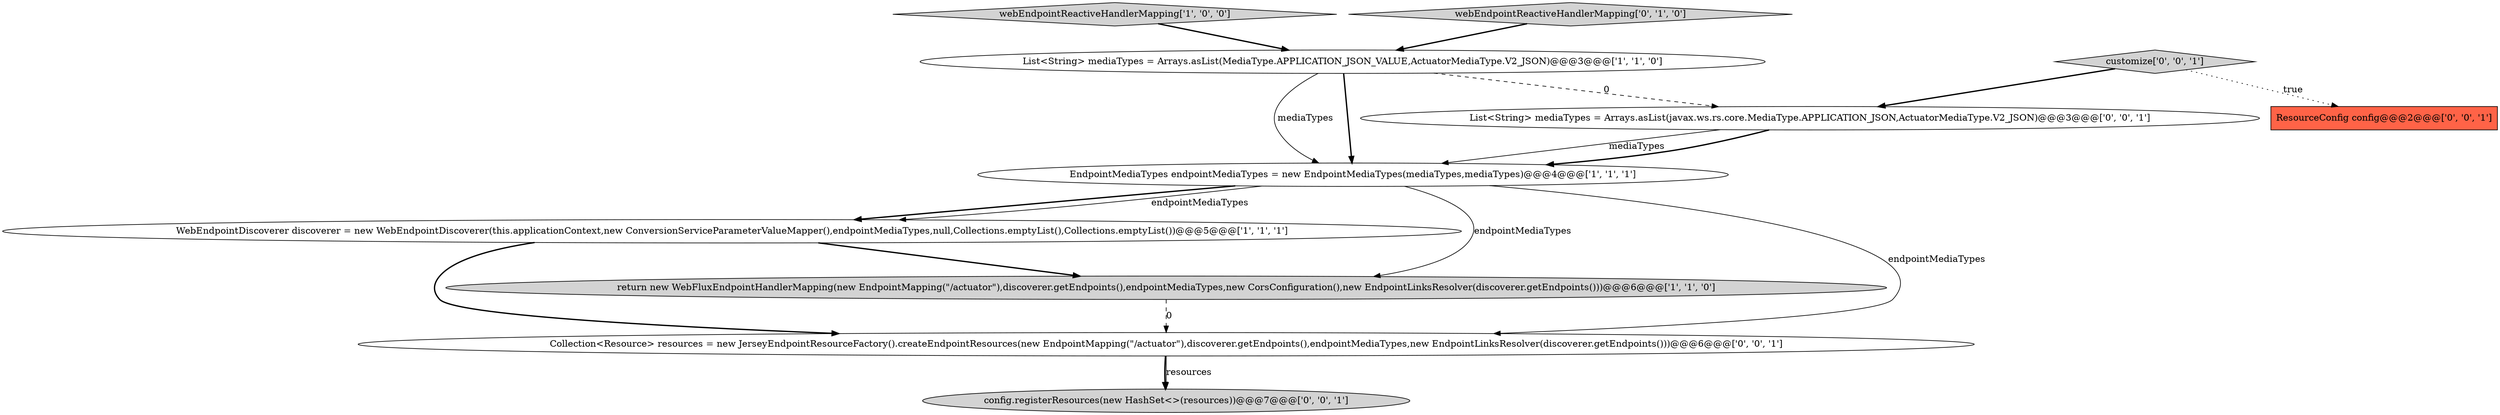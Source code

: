 digraph {
1 [style = filled, label = "List<String> mediaTypes = Arrays.asList(MediaType.APPLICATION_JSON_VALUE,ActuatorMediaType.V2_JSON)@@@3@@@['1', '1', '0']", fillcolor = white, shape = ellipse image = "AAA0AAABBB1BBB"];
9 [style = filled, label = "customize['0', '0', '1']", fillcolor = lightgray, shape = diamond image = "AAA0AAABBB3BBB"];
0 [style = filled, label = "webEndpointReactiveHandlerMapping['1', '0', '0']", fillcolor = lightgray, shape = diamond image = "AAA0AAABBB1BBB"];
4 [style = filled, label = "WebEndpointDiscoverer discoverer = new WebEndpointDiscoverer(this.applicationContext,new ConversionServiceParameterValueMapper(),endpointMediaTypes,null,Collections.emptyList(),Collections.emptyList())@@@5@@@['1', '1', '1']", fillcolor = white, shape = ellipse image = "AAA0AAABBB1BBB"];
5 [style = filled, label = "webEndpointReactiveHandlerMapping['0', '1', '0']", fillcolor = lightgray, shape = diamond image = "AAA0AAABBB2BBB"];
2 [style = filled, label = "EndpointMediaTypes endpointMediaTypes = new EndpointMediaTypes(mediaTypes,mediaTypes)@@@4@@@['1', '1', '1']", fillcolor = white, shape = ellipse image = "AAA0AAABBB1BBB"];
10 [style = filled, label = "config.registerResources(new HashSet<>(resources))@@@7@@@['0', '0', '1']", fillcolor = lightgray, shape = ellipse image = "AAA0AAABBB3BBB"];
3 [style = filled, label = "return new WebFluxEndpointHandlerMapping(new EndpointMapping(\"/actuator\"),discoverer.getEndpoints(),endpointMediaTypes,new CorsConfiguration(),new EndpointLinksResolver(discoverer.getEndpoints()))@@@6@@@['1', '1', '0']", fillcolor = lightgray, shape = ellipse image = "AAA0AAABBB1BBB"];
6 [style = filled, label = "List<String> mediaTypes = Arrays.asList(javax.ws.rs.core.MediaType.APPLICATION_JSON,ActuatorMediaType.V2_JSON)@@@3@@@['0', '0', '1']", fillcolor = white, shape = ellipse image = "AAA0AAABBB3BBB"];
8 [style = filled, label = "Collection<Resource> resources = new JerseyEndpointResourceFactory().createEndpointResources(new EndpointMapping(\"/actuator\"),discoverer.getEndpoints(),endpointMediaTypes,new EndpointLinksResolver(discoverer.getEndpoints()))@@@6@@@['0', '0', '1']", fillcolor = white, shape = ellipse image = "AAA0AAABBB3BBB"];
7 [style = filled, label = "ResourceConfig config@@@2@@@['0', '0', '1']", fillcolor = tomato, shape = box image = "AAA0AAABBB3BBB"];
1->6 [style = dashed, label="0"];
6->2 [style = solid, label="mediaTypes"];
5->1 [style = bold, label=""];
3->8 [style = dashed, label="0"];
2->3 [style = solid, label="endpointMediaTypes"];
2->4 [style = bold, label=""];
4->8 [style = bold, label=""];
1->2 [style = solid, label="mediaTypes"];
4->3 [style = bold, label=""];
1->2 [style = bold, label=""];
8->10 [style = bold, label=""];
0->1 [style = bold, label=""];
9->7 [style = dotted, label="true"];
6->2 [style = bold, label=""];
2->8 [style = solid, label="endpointMediaTypes"];
9->6 [style = bold, label=""];
8->10 [style = solid, label="resources"];
2->4 [style = solid, label="endpointMediaTypes"];
}
